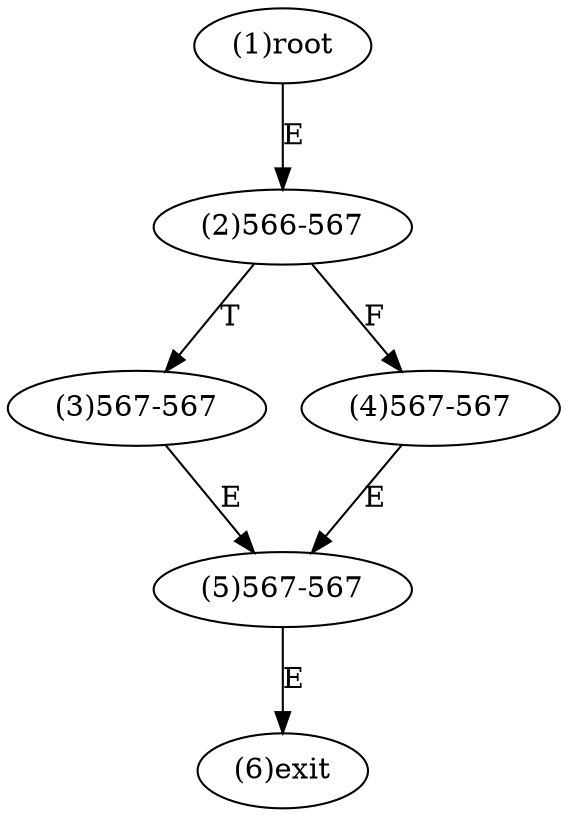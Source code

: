 digraph "" { 
1[ label="(1)root"];
2[ label="(2)566-567"];
3[ label="(3)567-567"];
4[ label="(4)567-567"];
5[ label="(5)567-567"];
6[ label="(6)exit"];
1->2[ label="E"];
2->4[ label="F"];
2->3[ label="T"];
3->5[ label="E"];
4->5[ label="E"];
5->6[ label="E"];
}